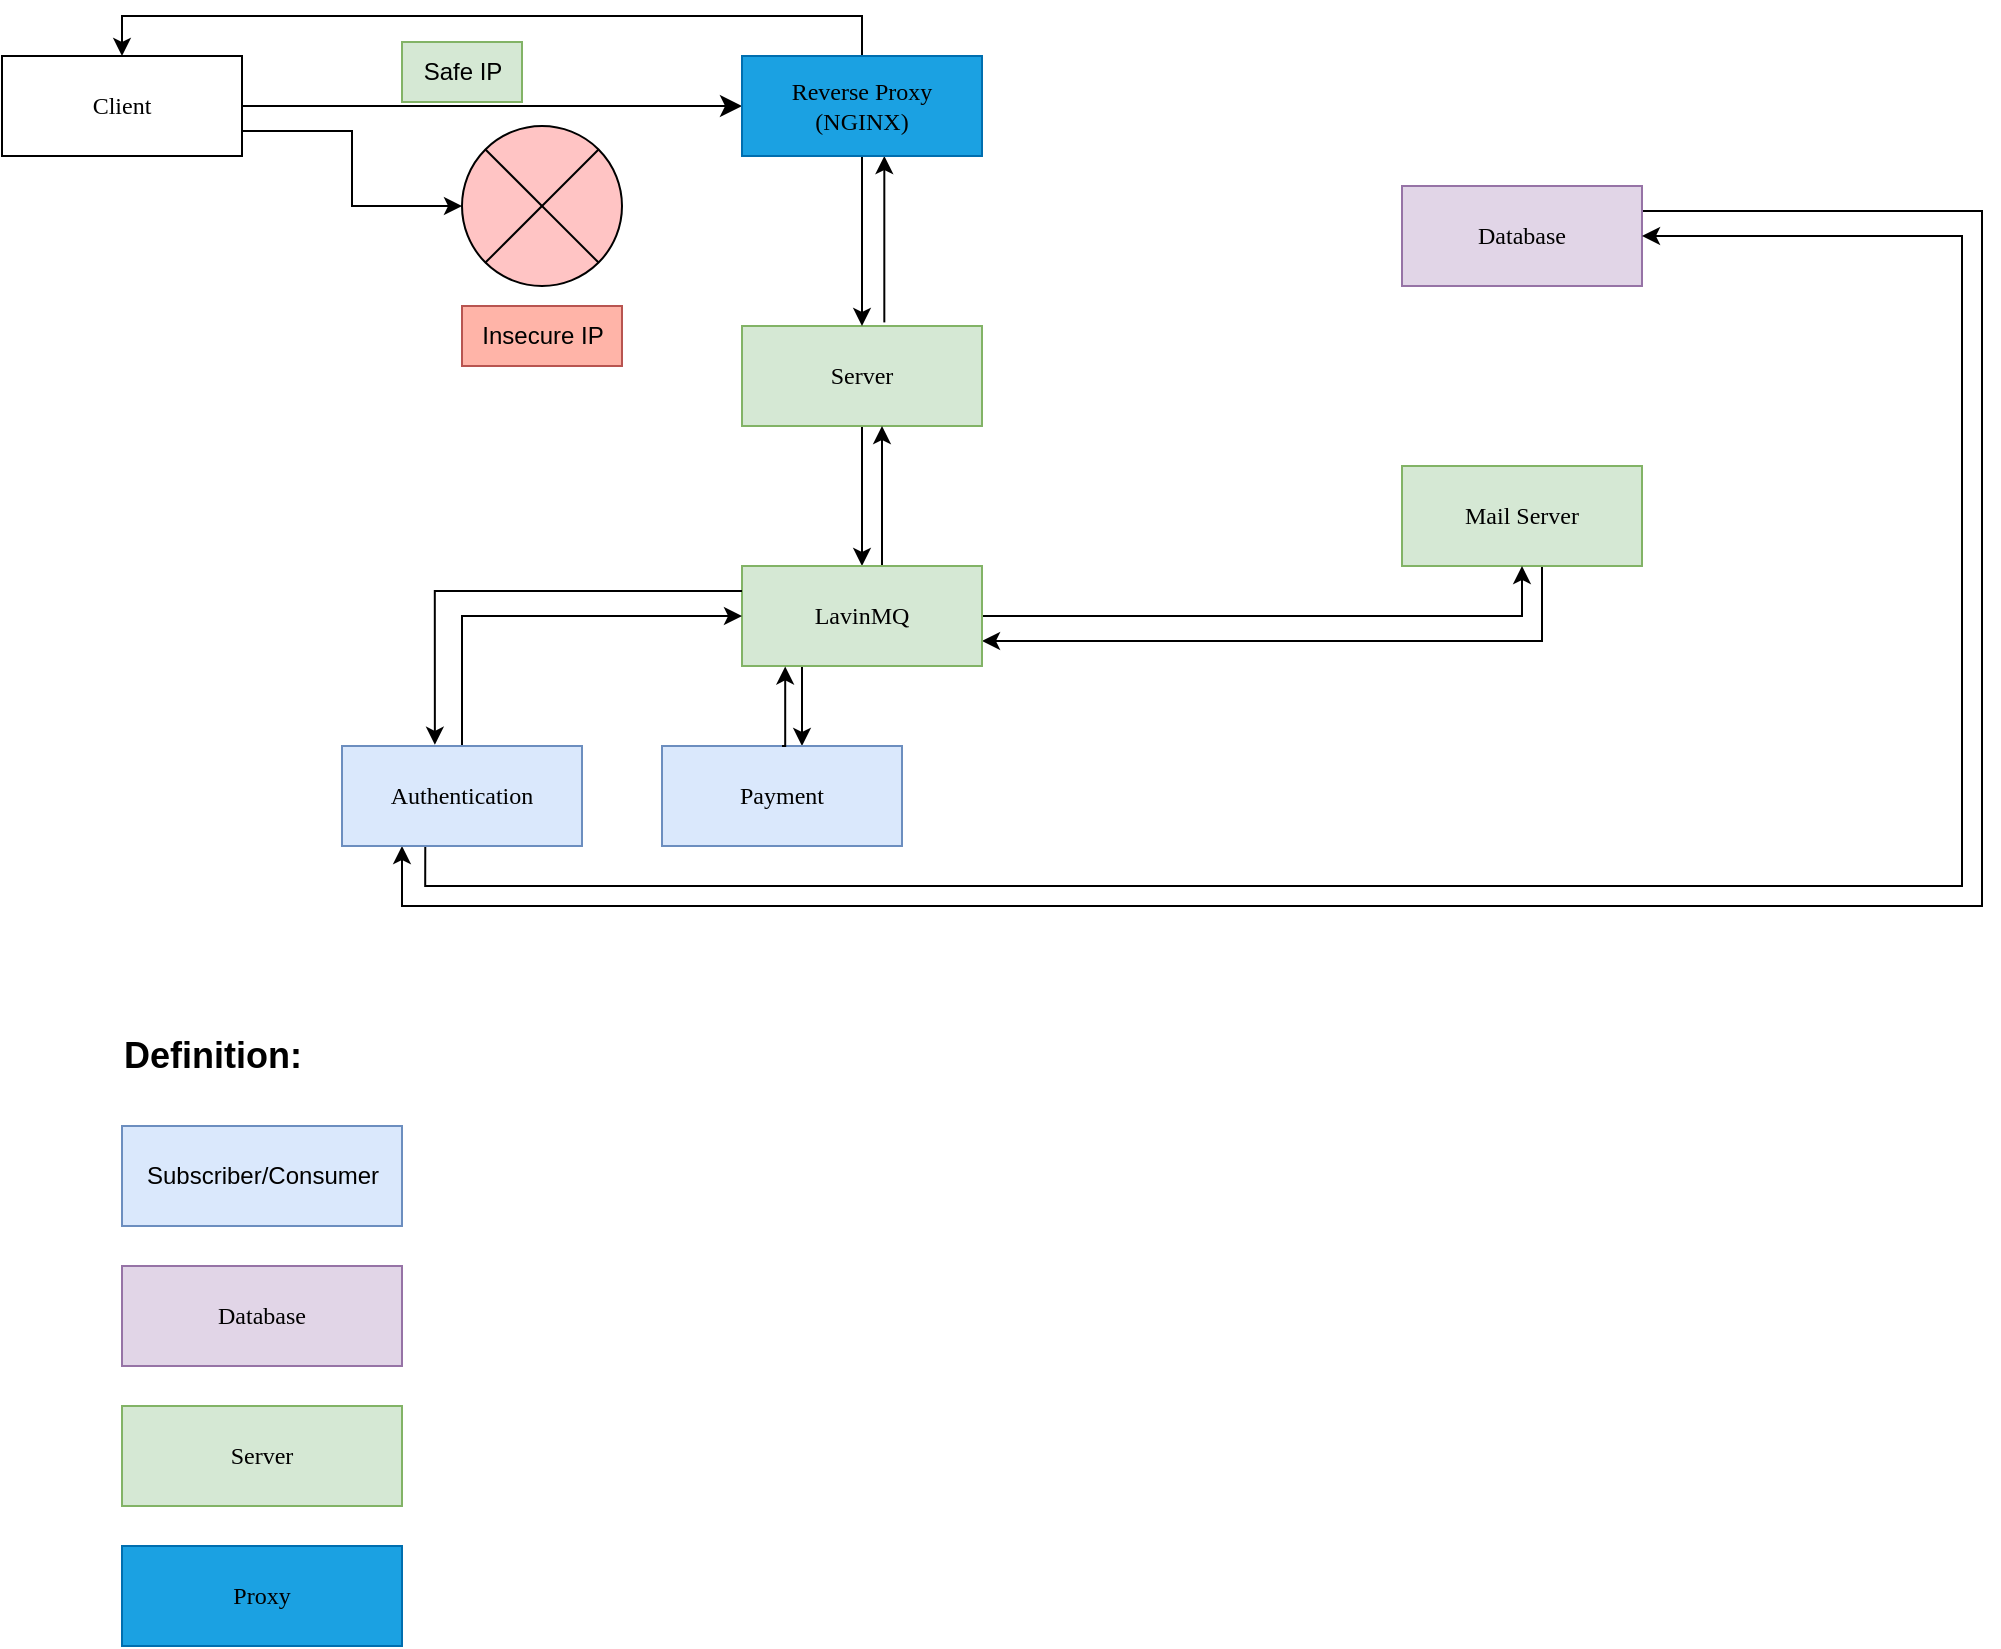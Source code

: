 <mxfile version="24.2.0" type="github">
  <diagram name="Page-1" id="52a04d89-c75d-2922-d76d-85b35f80e030">
    <mxGraphModel dx="1050" dy="557" grid="1" gridSize="10" guides="1" tooltips="1" connect="1" arrows="1" fold="1" page="1" pageScale="1" pageWidth="1100" pageHeight="850" background="none" math="0" shadow="0">
      <root>
        <mxCell id="0" />
        <mxCell id="1" parent="0" />
        <mxCell id="VMB6OrflOX-OGsn26XtV-18" style="edgeStyle=orthogonalEdgeStyle;rounded=0;orthogonalLoop=1;jettySize=auto;html=1;exitX=0.5;exitY=1;exitDx=0;exitDy=0;" parent="1" source="17472293e6e8944d-29" target="VMB6OrflOX-OGsn26XtV-17" edge="1">
          <mxGeometry relative="1" as="geometry" />
        </mxCell>
        <mxCell id="LbKl2bfUw2Kv5uxfCh80-27" style="edgeStyle=orthogonalEdgeStyle;rounded=0;orthogonalLoop=1;jettySize=auto;html=1;exitX=0.593;exitY=-0.036;exitDx=0;exitDy=0;entryX=0.593;entryY=1;entryDx=0;entryDy=0;entryPerimeter=0;exitPerimeter=0;" edge="1" parent="1" source="17472293e6e8944d-29" target="VMB6OrflOX-OGsn26XtV-1">
          <mxGeometry relative="1" as="geometry" />
        </mxCell>
        <mxCell id="17472293e6e8944d-29" value="Server" style="whiteSpace=wrap;html=1;rounded=0;shadow=0;comic=0;labelBackgroundColor=none;strokeWidth=1;fontFamily=Verdana;fontSize=12;align=center;fillColor=#d5e8d4;strokeColor=#82b366;" parent="1" vertex="1">
          <mxGeometry x="430" y="190" width="120" height="50" as="geometry" />
        </mxCell>
        <mxCell id="1fdf3b25b50cf41e-27" style="edgeStyle=none;html=1;labelBackgroundColor=none;startFill=0;startSize=8;endFill=1;endSize=8;fontFamily=Verdana;fontSize=12;" parent="1" source="17472293e6e8944d-30" edge="1">
          <mxGeometry relative="1" as="geometry">
            <mxPoint x="430" y="80" as="targetPoint" />
          </mxGeometry>
        </mxCell>
        <mxCell id="VMB6OrflOX-OGsn26XtV-12" style="edgeStyle=orthogonalEdgeStyle;rounded=0;orthogonalLoop=1;jettySize=auto;html=1;exitX=1;exitY=0.75;exitDx=0;exitDy=0;entryX=0;entryY=0.5;entryDx=0;entryDy=0;" parent="1" source="17472293e6e8944d-30" target="VMB6OrflOX-OGsn26XtV-11" edge="1">
          <mxGeometry relative="1" as="geometry" />
        </mxCell>
        <mxCell id="17472293e6e8944d-30" value="Client" style="whiteSpace=wrap;html=1;rounded=0;shadow=0;comic=0;labelBackgroundColor=none;strokeWidth=1;fontFamily=Verdana;fontSize=12;align=center;" parent="1" vertex="1">
          <mxGeometry x="60" y="55" width="120" height="50" as="geometry" />
        </mxCell>
        <mxCell id="VMB6OrflOX-OGsn26XtV-3" style="edgeStyle=orthogonalEdgeStyle;rounded=0;orthogonalLoop=1;jettySize=auto;html=1;entryX=0.5;entryY=0;entryDx=0;entryDy=0;" parent="1" source="VMB6OrflOX-OGsn26XtV-1" target="17472293e6e8944d-29" edge="1">
          <mxGeometry relative="1" as="geometry" />
        </mxCell>
        <mxCell id="VMB6OrflOX-OGsn26XtV-16" style="edgeStyle=orthogonalEdgeStyle;rounded=0;orthogonalLoop=1;jettySize=auto;html=1;exitX=0.5;exitY=0;exitDx=0;exitDy=0;entryX=0.5;entryY=0;entryDx=0;entryDy=0;" parent="1" source="VMB6OrflOX-OGsn26XtV-1" target="17472293e6e8944d-30" edge="1">
          <mxGeometry relative="1" as="geometry" />
        </mxCell>
        <mxCell id="VMB6OrflOX-OGsn26XtV-1" value="Reverse Proxy (NGINX)" style="whiteSpace=wrap;html=1;rounded=0;shadow=0;comic=0;labelBackgroundColor=none;strokeWidth=1;fontFamily=Verdana;fontSize=12;align=center;fillColor=#1ba1e2;fontColor=#000000;strokeColor=#006EAF;labelBorderColor=none;" parent="1" vertex="1">
          <mxGeometry x="430" y="55" width="120" height="50" as="geometry" />
        </mxCell>
        <mxCell id="LbKl2bfUw2Kv5uxfCh80-13" style="edgeStyle=orthogonalEdgeStyle;rounded=0;orthogonalLoop=1;jettySize=auto;html=1;exitX=1;exitY=0.25;exitDx=0;exitDy=0;entryX=0.25;entryY=1;entryDx=0;entryDy=0;" edge="1" parent="1" source="VMB6OrflOX-OGsn26XtV-2" target="LbKl2bfUw2Kv5uxfCh80-2">
          <mxGeometry relative="1" as="geometry">
            <Array as="points">
              <mxPoint x="1050" y="133" />
              <mxPoint x="1050" y="480" />
              <mxPoint x="260" y="480" />
            </Array>
          </mxGeometry>
        </mxCell>
        <mxCell id="VMB6OrflOX-OGsn26XtV-2" value="Database" style="whiteSpace=wrap;html=1;rounded=0;shadow=0;comic=0;labelBackgroundColor=none;strokeWidth=1;fontFamily=Verdana;fontSize=12;align=center;fillColor=#e1d5e7;strokeColor=#9673a6;" parent="1" vertex="1">
          <mxGeometry x="760" y="120" width="120" height="50" as="geometry" />
        </mxCell>
        <mxCell id="VMB6OrflOX-OGsn26XtV-23" style="edgeStyle=orthogonalEdgeStyle;rounded=0;orthogonalLoop=1;jettySize=auto;html=1;exitX=0.75;exitY=1;exitDx=0;exitDy=0;entryX=1;entryY=0.75;entryDx=0;entryDy=0;" parent="1" source="VMB6OrflOX-OGsn26XtV-5" target="VMB6OrflOX-OGsn26XtV-17" edge="1">
          <mxGeometry relative="1" as="geometry">
            <Array as="points">
              <mxPoint x="830" y="310" />
              <mxPoint x="830" y="348" />
            </Array>
          </mxGeometry>
        </mxCell>
        <mxCell id="VMB6OrflOX-OGsn26XtV-5" value="Mail Server" style="whiteSpace=wrap;html=1;rounded=0;shadow=0;comic=0;labelBackgroundColor=none;strokeWidth=1;fontFamily=Verdana;fontSize=12;align=center;fillColor=#d5e8d4;strokeColor=#82b366;" parent="1" vertex="1">
          <mxGeometry x="760" y="260" width="120" height="50" as="geometry" />
        </mxCell>
        <mxCell id="VMB6OrflOX-OGsn26XtV-7" value="Safe IP" style="text;html=1;align=center;verticalAlign=middle;resizable=0;points=[];autosize=1;strokeColor=#82b366;fillColor=#d5e8d4;" parent="1" vertex="1">
          <mxGeometry x="260" y="48" width="60" height="30" as="geometry" />
        </mxCell>
        <mxCell id="VMB6OrflOX-OGsn26XtV-9" value="Insecure IP" style="text;html=1;align=center;verticalAlign=middle;resizable=0;points=[];autosize=1;strokeColor=#b85450;fillColor=#FFB4A8;gradientColor=none;" parent="1" vertex="1">
          <mxGeometry x="290" y="180" width="80" height="30" as="geometry" />
        </mxCell>
        <mxCell id="VMB6OrflOX-OGsn26XtV-11" value="" style="shape=sumEllipse;perimeter=ellipsePerimeter;whiteSpace=wrap;html=1;backgroundOutline=1;fillColor=#FFC4C4;" parent="1" vertex="1">
          <mxGeometry x="290" y="90" width="80" height="80" as="geometry" />
        </mxCell>
        <mxCell id="VMB6OrflOX-OGsn26XtV-19" style="edgeStyle=orthogonalEdgeStyle;rounded=0;orthogonalLoop=1;jettySize=auto;html=1;exitX=0.75;exitY=0;exitDx=0;exitDy=0;" parent="1" source="VMB6OrflOX-OGsn26XtV-17" edge="1">
          <mxGeometry relative="1" as="geometry">
            <mxPoint x="500" y="240" as="targetPoint" />
            <Array as="points">
              <mxPoint x="500" y="310" />
              <mxPoint x="500" y="240" />
            </Array>
          </mxGeometry>
        </mxCell>
        <mxCell id="VMB6OrflOX-OGsn26XtV-20" style="edgeStyle=orthogonalEdgeStyle;rounded=0;orthogonalLoop=1;jettySize=auto;html=1;exitX=1;exitY=0.5;exitDx=0;exitDy=0;entryX=0.5;entryY=1;entryDx=0;entryDy=0;" parent="1" source="VMB6OrflOX-OGsn26XtV-17" target="VMB6OrflOX-OGsn26XtV-5" edge="1">
          <mxGeometry relative="1" as="geometry" />
        </mxCell>
        <mxCell id="LbKl2bfUw2Kv5uxfCh80-7" style="edgeStyle=orthogonalEdgeStyle;rounded=0;orthogonalLoop=1;jettySize=auto;html=1;exitX=0.25;exitY=1;exitDx=0;exitDy=0;" edge="1" parent="1" source="VMB6OrflOX-OGsn26XtV-17">
          <mxGeometry relative="1" as="geometry">
            <mxPoint x="460" y="400" as="targetPoint" />
          </mxGeometry>
        </mxCell>
        <mxCell id="VMB6OrflOX-OGsn26XtV-17" value="LavinMQ" style="whiteSpace=wrap;html=1;rounded=0;shadow=0;comic=0;labelBackgroundColor=none;strokeWidth=1;fontFamily=Verdana;fontSize=12;align=center;fillColor=#d5e8d4;strokeColor=#82b366;" parent="1" vertex="1">
          <mxGeometry x="430" y="310" width="120" height="50" as="geometry" />
        </mxCell>
        <mxCell id="LbKl2bfUw2Kv5uxfCh80-3" style="edgeStyle=orthogonalEdgeStyle;rounded=0;orthogonalLoop=1;jettySize=auto;html=1;exitX=0.5;exitY=0;exitDx=0;exitDy=0;entryX=0;entryY=0.5;entryDx=0;entryDy=0;" edge="1" parent="1" source="LbKl2bfUw2Kv5uxfCh80-2" target="VMB6OrflOX-OGsn26XtV-17">
          <mxGeometry relative="1" as="geometry" />
        </mxCell>
        <mxCell id="LbKl2bfUw2Kv5uxfCh80-8" style="edgeStyle=orthogonalEdgeStyle;rounded=0;orthogonalLoop=1;jettySize=auto;html=1;exitX=0.347;exitY=0.996;exitDx=0;exitDy=0;entryX=1;entryY=0.5;entryDx=0;entryDy=0;exitPerimeter=0;" edge="1" parent="1" source="LbKl2bfUw2Kv5uxfCh80-2" target="VMB6OrflOX-OGsn26XtV-2">
          <mxGeometry relative="1" as="geometry">
            <Array as="points">
              <mxPoint x="272" y="470" />
              <mxPoint x="1040" y="470" />
              <mxPoint x="1040" y="145" />
            </Array>
          </mxGeometry>
        </mxCell>
        <mxCell id="LbKl2bfUw2Kv5uxfCh80-2" value="Authentication" style="whiteSpace=wrap;html=1;rounded=0;shadow=0;comic=0;labelBackgroundColor=none;strokeWidth=1;fontFamily=Verdana;fontSize=12;align=center;fillColor=#dae8fc;strokeColor=#6c8ebf;" vertex="1" parent="1">
          <mxGeometry x="230" y="400" width="120" height="50" as="geometry" />
        </mxCell>
        <mxCell id="LbKl2bfUw2Kv5uxfCh80-4" value="Payment" style="whiteSpace=wrap;html=1;rounded=0;shadow=0;comic=0;labelBackgroundColor=none;strokeWidth=1;fontFamily=Verdana;fontSize=12;align=center;fillColor=#dae8fc;strokeColor=#6c8ebf;" vertex="1" parent="1">
          <mxGeometry x="390" y="400" width="120" height="50" as="geometry" />
        </mxCell>
        <mxCell id="LbKl2bfUw2Kv5uxfCh80-5" style="edgeStyle=orthogonalEdgeStyle;rounded=0;orthogonalLoop=1;jettySize=auto;html=1;exitX=0.5;exitY=0;exitDx=0;exitDy=0;entryX=0.18;entryY=1.004;entryDx=0;entryDy=0;entryPerimeter=0;" edge="1" parent="1" source="LbKl2bfUw2Kv5uxfCh80-4" target="VMB6OrflOX-OGsn26XtV-17">
          <mxGeometry relative="1" as="geometry" />
        </mxCell>
        <mxCell id="LbKl2bfUw2Kv5uxfCh80-6" style="edgeStyle=orthogonalEdgeStyle;rounded=0;orthogonalLoop=1;jettySize=auto;html=1;exitX=0;exitY=0.25;exitDx=0;exitDy=0;entryX=0.387;entryY=-0.012;entryDx=0;entryDy=0;entryPerimeter=0;" edge="1" parent="1" source="VMB6OrflOX-OGsn26XtV-17" target="LbKl2bfUw2Kv5uxfCh80-2">
          <mxGeometry relative="1" as="geometry" />
        </mxCell>
        <mxCell id="LbKl2bfUw2Kv5uxfCh80-16" value="&lt;b style=&quot;font-size: 18px;&quot;&gt;Definition:&lt;/b&gt;" style="text;html=1;align=center;verticalAlign=middle;resizable=0;points=[];autosize=1;strokeColor=none;fillColor=none;fontSize=18;" vertex="1" parent="1">
          <mxGeometry x="110" y="535" width="110" height="40" as="geometry" />
        </mxCell>
        <mxCell id="LbKl2bfUw2Kv5uxfCh80-18" value="" style="whiteSpace=wrap;html=1;rounded=0;shadow=0;comic=0;labelBackgroundColor=none;strokeWidth=1;fontFamily=Verdana;fontSize=12;align=center;fillColor=#dae8fc;strokeColor=#6c8ebf;" vertex="1" parent="1">
          <mxGeometry x="120" y="590" width="140" height="50" as="geometry" />
        </mxCell>
        <mxCell id="LbKl2bfUw2Kv5uxfCh80-21" value="Subscriber/Consumer" style="text;html=1;align=center;verticalAlign=middle;resizable=0;points=[];autosize=1;strokeColor=none;fillColor=none;" vertex="1" parent="1">
          <mxGeometry x="120" y="600" width="140" height="30" as="geometry" />
        </mxCell>
        <mxCell id="LbKl2bfUw2Kv5uxfCh80-22" value="Database" style="whiteSpace=wrap;html=1;rounded=0;shadow=0;comic=0;labelBackgroundColor=none;strokeWidth=1;fontFamily=Verdana;fontSize=12;align=center;fillColor=#e1d5e7;strokeColor=#9673a6;" vertex="1" parent="1">
          <mxGeometry x="120" y="660" width="140" height="50" as="geometry" />
        </mxCell>
        <mxCell id="LbKl2bfUw2Kv5uxfCh80-23" value="Server" style="whiteSpace=wrap;html=1;rounded=0;shadow=0;comic=0;labelBackgroundColor=none;strokeWidth=1;fontFamily=Verdana;fontSize=12;align=center;fillColor=#d5e8d4;strokeColor=#82b366;" vertex="1" parent="1">
          <mxGeometry x="120" y="730" width="140" height="50" as="geometry" />
        </mxCell>
        <mxCell id="LbKl2bfUw2Kv5uxfCh80-24" value="Proxy" style="whiteSpace=wrap;html=1;rounded=0;shadow=0;comic=0;labelBackgroundColor=none;strokeWidth=1;fontFamily=Verdana;fontSize=12;align=center;fillColor=#1ba1e2;fontColor=#000000;strokeColor=#006EAF;labelBorderColor=none;" vertex="1" parent="1">
          <mxGeometry x="120" y="800" width="140" height="50" as="geometry" />
        </mxCell>
      </root>
    </mxGraphModel>
  </diagram>
</mxfile>
